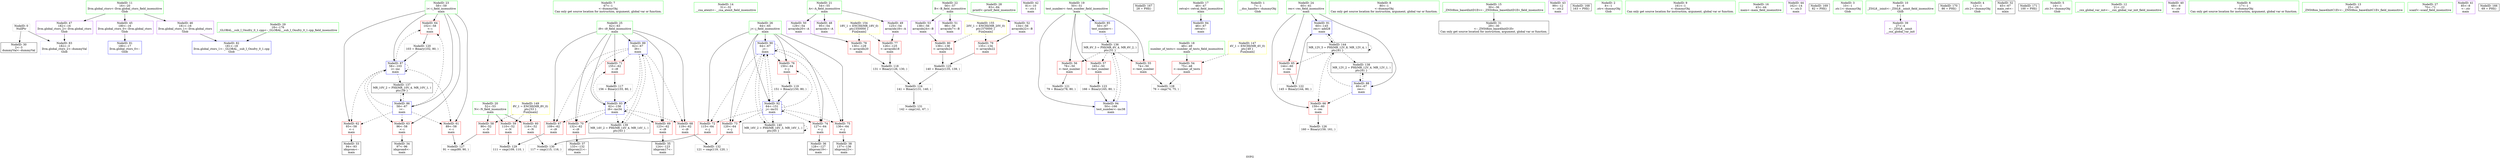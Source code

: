 digraph "SVFG" {
	label="SVFG";

	Node0x55cf81e30350 [shape=record,color=grey,label="{NodeID: 0\nNullPtr}"];
	Node0x55cf81e30350 -> Node0x55cf81e46670[style=solid];
	Node0x55cf81e30350 -> Node0x55cf81e4a2f0[style=solid];
	Node0x55cf81e4a8d0 [shape=record,color=blue,label="{NodeID: 90\n64\<--67\nj\<--\nmain\n}"];
	Node0x55cf81e4a8d0 -> Node0x55cf81e499a0[style=dashed];
	Node0x55cf81e4a8d0 -> Node0x55cf81e49a70[style=dashed];
	Node0x55cf81e4a8d0 -> Node0x55cf81e49b40[style=dashed];
	Node0x55cf81e4a8d0 -> Node0x55cf81e49c10[style=dashed];
	Node0x55cf81e4a8d0 -> Node0x55cf81e49ce0[style=dashed];
	Node0x55cf81e4a8d0 -> Node0x55cf81e4a8d0[style=dashed];
	Node0x55cf81e4a8d0 -> Node0x55cf81e4aa70[style=dashed];
	Node0x55cf81e4a8d0 -> Node0x55cf81e54a00[style=dashed];
	Node0x55cf81e309e0 [shape=record,color=green,label="{NodeID: 7\n67\<--1\n\<--dummyObj\nCan only get source location for instruction, argument, global var or function.}"];
	Node0x55cf81e30690 [shape=record,color=green,label="{NodeID: 14\n31\<--32\n__cxa_atexit\<--__cxa_atexit_field_insensitive\n}"];
	Node0x55cf81e45f20 [shape=record,color=green,label="{NodeID: 21\n54\<--55\nA\<--A_field_insensitive\nmain\n}"];
	Node0x55cf81e45f20 -> Node0x55cf81e48620[style=solid];
	Node0x55cf81e45f20 -> Node0x55cf81e486f0[style=solid];
	Node0x55cf81e45f20 -> Node0x55cf81e487c0[style=solid];
	Node0x55cf81e464d0 [shape=record,color=green,label="{NodeID: 28\n83\<--84\nprintf\<--printf_field_insensitive\n}"];
	Node0x55cf81e4c6b0 [shape=record,color=grey,label="{NodeID: 118\n131 = Binary(126, 130, )\n}"];
	Node0x55cf81e4c6b0 -> Node0x55cf81e4cfb0[style=solid];
	Node0x55cf81e46ae0 [shape=record,color=black,label="{NodeID: 35\n124\<--123\nidxprom17\<--\nmain\n}"];
	Node0x55cf81e4d130 [shape=record,color=grey,label="{NodeID: 125\n140 = Binary(135, 139, )\n}"];
	Node0x55cf81e4d130 -> Node0x55cf81e4cfb0[style=solid];
	Node0x55cf81e47090 [shape=record,color=purple,label="{NodeID: 42\n81\<--10\n\<--.str.1\nmain\n}"];
	Node0x55cf81e4e3c0 [shape=record,color=grey,label="{NodeID: 132\n121 = cmp(119, 120, )\n}"];
	Node0x55cf81e486f0 [shape=record,color=purple,label="{NodeID: 49\n125\<--54\narrayidx18\<--A\nmain\n}"];
	Node0x55cf81e486f0 -> Node0x55cf81e49db0[style=solid];
	Node0x55cf81e54500 [shape=record,color=black,label="{NodeID: 139\nMR_14V_2 = PHI(MR_14V_4, MR_14V_1, )\npts\{63 \}\n}"];
	Node0x55cf81e54500 -> Node0x55cf81e4a800[style=dashed];
	Node0x55cf81e48ca0 [shape=record,color=red,label="{NodeID: 56\n78\<--50\n\<--test_number\nmain\n}"];
	Node0x55cf81e48ca0 -> Node0x55cf81e4cb30[style=solid];
	Node0x55cf81e49250 [shape=record,color=red,label="{NodeID: 63\n96\<--58\n\<--i\nmain\n}"];
	Node0x55cf81e49250 -> Node0x55cf81e46a10[style=solid];
	Node0x55cf81e49800 [shape=record,color=red,label="{NodeID: 70\n132\<--62\n\<--i9\nmain\n}"];
	Node0x55cf81e49800 -> Node0x55cf81e46c80[style=solid];
	Node0x55cf81e49db0 [shape=record,color=red,label="{NodeID: 77\n126\<--125\n\<--arrayidx18\nmain\n}"];
	Node0x55cf81e49db0 -> Node0x55cf81e4c6b0[style=solid];
	Node0x55cf81e5e6f0 [shape=record,color=black,label="{NodeID: 167\n28 = PHI()\n}"];
	Node0x55cf81e4a3f0 [shape=record,color=blue,label="{NodeID: 84\n46\<--67\nretval\<--\nmain\n}"];
	Node0x55cf81e2f460 [shape=record,color=green,label="{NodeID: 1\n7\<--1\n__dso_handle\<--dummyObj\nGlob }"];
	Node0x55cf81e4a9a0 [shape=record,color=blue,label="{NodeID: 91\n60\<--145\nres\<--add28\nmain\n}"];
	Node0x55cf81e4a9a0 -> Node0x55cf81e55e00[style=dashed];
	Node0x55cf81e30a70 [shape=record,color=green,label="{NodeID: 8\n80\<--1\n\<--dummyObj\nCan only get source location for instruction, argument, global var or function.}"];
	Node0x55cf81e45b00 [shape=record,color=green,label="{NodeID: 15\n30\<--36\n_ZNSt8ios_base4InitD1Ev\<--_ZNSt8ios_base4InitD1Ev_field_insensitive\n}"];
	Node0x55cf81e45b00 -> Node0x55cf81e46770[style=solid];
	Node0x55cf81e45ff0 [shape=record,color=green,label="{NodeID: 22\n56\<--57\nB\<--B_field_insensitive\nmain\n}"];
	Node0x55cf81e45ff0 -> Node0x55cf81e48890[style=solid];
	Node0x55cf81e45ff0 -> Node0x55cf81e48960[style=solid];
	Node0x55cf81e45ff0 -> Node0x55cf81e48a30[style=solid];
	Node0x55cf81e465a0 [shape=record,color=green,label="{NodeID: 29\n18\<--176\n_GLOBAL__sub_I_Onufry_0_1.cpp\<--_GLOBAL__sub_I_Onufry_0_1.cpp_field_insensitive\n}"];
	Node0x55cf81e465a0 -> Node0x55cf81e4a1f0[style=solid];
	Node0x55cf81e4c830 [shape=record,color=grey,label="{NodeID: 119\n151 = Binary(150, 80, )\n}"];
	Node0x55cf81e4c830 -> Node0x55cf81e4aa70[style=solid];
	Node0x55cf81e46bb0 [shape=record,color=black,label="{NodeID: 36\n128\<--127\nidxprom19\<--\nmain\n}"];
	Node0x55cf81e47e50 [shape=record,color=grey,label="{NodeID: 126\n160 = Binary(159, 161, )\n}"];
	Node0x55cf81e47160 [shape=record,color=purple,label="{NodeID: 43\n99\<--12\n\<--.str.2\nmain\n}"];
	Node0x55cf81e487c0 [shape=record,color=purple,label="{NodeID: 50\n129\<--54\narrayidx20\<--A\nmain\n}"];
	Node0x55cf81e487c0 -> Node0x55cf81e49e80[style=solid];
	Node0x55cf81e54a00 [shape=record,color=black,label="{NodeID: 140\nMR_16V_2 = PHI(MR_16V_3, MR_16V_1, )\npts\{65 \}\n}"];
	Node0x55cf81e54a00 -> Node0x55cf81e4a8d0[style=dashed];
	Node0x55cf81e54a00 -> Node0x55cf81e54a00[style=dashed];
	Node0x55cf81e48d70 [shape=record,color=red,label="{NodeID: 57\n165\<--50\n\<--test_number\nmain\n}"];
	Node0x55cf81e48d70 -> Node0x55cf81e4ce30[style=solid];
	Node0x55cf81e57320 [shape=record,color=yellow,style=double,label="{NodeID: 147\n4V_1 = ENCHI(MR_4V_0)\npts\{49 \}\nFun[main]}"];
	Node0x55cf81e57320 -> Node0x55cf81e48b00[style=dashed];
	Node0x55cf81e49320 [shape=record,color=red,label="{NodeID: 64\n102\<--58\n\<--i\nmain\n}"];
	Node0x55cf81e49320 -> Node0x55cf81e4c9b0[style=solid];
	Node0x55cf81e57940 [shape=record,color=yellow,style=double,label="{NodeID: 154\n18V_1 = ENCHI(MR_18V_0)\npts\{550000 \}\nFun[main]}"];
	Node0x55cf81e57940 -> Node0x55cf81e49db0[style=dashed];
	Node0x55cf81e57940 -> Node0x55cf81e49e80[style=dashed];
	Node0x55cf81e498d0 [shape=record,color=red,label="{NodeID: 71\n155\<--62\n\<--i9\nmain\n}"];
	Node0x55cf81e498d0 -> Node0x55cf81e4c530[style=solid];
	Node0x55cf81e49e80 [shape=record,color=red,label="{NodeID: 78\n130\<--129\n\<--arrayidx20\nmain\n}"];
	Node0x55cf81e49e80 -> Node0x55cf81e4c6b0[style=solid];
	Node0x55cf81e5e7f0 [shape=record,color=black,label="{NodeID: 168\n163 = PHI()\n}"];
	Node0x55cf81e4a4c0 [shape=record,color=blue,label="{NodeID: 85\n50\<--67\ntest_number\<--\nmain\n}"];
	Node0x55cf81e4a4c0 -> Node0x55cf81e53600[style=dashed];
	Node0x55cf81e31cb0 [shape=record,color=green,label="{NodeID: 2\n8\<--1\n.str\<--dummyObj\nGlob }"];
	Node0x55cf81e4aa70 [shape=record,color=blue,label="{NodeID: 92\n64\<--151\nj\<--inc31\nmain\n}"];
	Node0x55cf81e4aa70 -> Node0x55cf81e499a0[style=dashed];
	Node0x55cf81e4aa70 -> Node0x55cf81e49a70[style=dashed];
	Node0x55cf81e4aa70 -> Node0x55cf81e49b40[style=dashed];
	Node0x55cf81e4aa70 -> Node0x55cf81e49c10[style=dashed];
	Node0x55cf81e4aa70 -> Node0x55cf81e49ce0[style=dashed];
	Node0x55cf81e4aa70 -> Node0x55cf81e4a8d0[style=dashed];
	Node0x55cf81e4aa70 -> Node0x55cf81e4aa70[style=dashed];
	Node0x55cf81e4aa70 -> Node0x55cf81e54a00[style=dashed];
	Node0x55cf81e30bc0 [shape=record,color=green,label="{NodeID: 9\n161\<--1\n\<--dummyObj\nCan only get source location for instruction, argument, global var or function.}"];
	Node0x55cf81e45b90 [shape=record,color=green,label="{NodeID: 16\n43\<--44\nmain\<--main_field_insensitive\n}"];
	Node0x55cf81e460c0 [shape=record,color=green,label="{NodeID: 23\n58\<--59\ni\<--i_field_insensitive\nmain\n}"];
	Node0x55cf81e460c0 -> Node0x55cf81e490b0[style=solid];
	Node0x55cf81e460c0 -> Node0x55cf81e49180[style=solid];
	Node0x55cf81e460c0 -> Node0x55cf81e49250[style=solid];
	Node0x55cf81e460c0 -> Node0x55cf81e49320[style=solid];
	Node0x55cf81e460c0 -> Node0x55cf81e4a590[style=solid];
	Node0x55cf81e460c0 -> Node0x55cf81e4a660[style=solid];
	Node0x55cf81e46670 [shape=record,color=black,label="{NodeID: 30\n2\<--3\ndummyVal\<--dummyVal\n}"];
	Node0x55cf81e4c9b0 [shape=record,color=grey,label="{NodeID: 120\n103 = Binary(102, 80, )\n}"];
	Node0x55cf81e4c9b0 -> Node0x55cf81e4a660[style=solid];
	Node0x55cf81e46c80 [shape=record,color=black,label="{NodeID: 37\n133\<--132\nidxprom21\<--\nmain\n}"];
	Node0x55cf81e47fd0 [shape=record,color=grey,label="{NodeID: 127\n91 = cmp(89, 90, )\n}"];
	Node0x55cf81e47230 [shape=record,color=purple,label="{NodeID: 44\n162\<--14\n\<--.str.3\nmain\n}"];
	Node0x55cf81e48890 [shape=record,color=purple,label="{NodeID: 51\n98\<--56\narrayidx7\<--B\nmain\n}"];
	Node0x55cf81e48e40 [shape=record,color=red,label="{NodeID: 58\n90\<--52\n\<--N\nmain\n}"];
	Node0x55cf81e48e40 -> Node0x55cf81e47fd0[style=solid];
	Node0x55cf81e493f0 [shape=record,color=red,label="{NodeID: 65\n144\<--60\n\<--res\nmain\n}"];
	Node0x55cf81e493f0 -> Node0x55cf81e4ccb0[style=solid];
	Node0x55cf81e57a20 [shape=record,color=yellow,style=double,label="{NodeID: 155\n20V_1 = ENCHI(MR_20V_0)\npts\{570000 \}\nFun[main]}"];
	Node0x55cf81e57a20 -> Node0x55cf81e49f50[style=dashed];
	Node0x55cf81e57a20 -> Node0x55cf81e4a020[style=dashed];
	Node0x55cf81e499a0 [shape=record,color=red,label="{NodeID: 72\n115\<--64\n\<--j\nmain\n}"];
	Node0x55cf81e499a0 -> Node0x55cf81e48450[style=solid];
	Node0x55cf81e49f50 [shape=record,color=red,label="{NodeID: 79\n135\<--134\n\<--arrayidx22\nmain\n}"];
	Node0x55cf81e49f50 -> Node0x55cf81e4d130[style=solid];
	Node0x55cf81e5e8f0 [shape=record,color=black,label="{NodeID: 169\n82 = PHI()\n}"];
	Node0x55cf81e4a590 [shape=record,color=blue,label="{NodeID: 86\n58\<--67\ni\<--\nmain\n}"];
	Node0x55cf81e4a590 -> Node0x55cf81e490b0[style=dashed];
	Node0x55cf81e4a590 -> Node0x55cf81e49180[style=dashed];
	Node0x55cf81e4a590 -> Node0x55cf81e49250[style=dashed];
	Node0x55cf81e4a590 -> Node0x55cf81e49320[style=dashed];
	Node0x55cf81e4a590 -> Node0x55cf81e4a660[style=dashed];
	Node0x55cf81e4a590 -> Node0x55cf81e53b00[style=dashed];
	Node0x55cf81e319f0 [shape=record,color=green,label="{NodeID: 3\n10\<--1\n.str.1\<--dummyObj\nGlob }"];
	Node0x55cf81e4ab40 [shape=record,color=blue,label="{NodeID: 93\n62\<--156\ni9\<--inc34\nmain\n}"];
	Node0x55cf81e4ab40 -> Node0x55cf81e49590[style=dashed];
	Node0x55cf81e4ab40 -> Node0x55cf81e49660[style=dashed];
	Node0x55cf81e4ab40 -> Node0x55cf81e49730[style=dashed];
	Node0x55cf81e4ab40 -> Node0x55cf81e49800[style=dashed];
	Node0x55cf81e4ab40 -> Node0x55cf81e498d0[style=dashed];
	Node0x55cf81e4ab40 -> Node0x55cf81e4ab40[style=dashed];
	Node0x55cf81e4ab40 -> Node0x55cf81e54500[style=dashed];
	Node0x55cf81e307a0 [shape=record,color=green,label="{NodeID: 10\n4\<--6\n_ZStL8__ioinit\<--_ZStL8__ioinit_field_insensitive\nGlob }"];
	Node0x55cf81e307a0 -> Node0x55cf81e46e20[style=solid];
	Node0x55cf81e45c20 [shape=record,color=green,label="{NodeID: 17\n46\<--47\nretval\<--retval_field_insensitive\nmain\n}"];
	Node0x55cf81e45c20 -> Node0x55cf81e4a3f0[style=solid];
	Node0x55cf81e46190 [shape=record,color=green,label="{NodeID: 24\n60\<--61\nres\<--res_field_insensitive\nmain\n}"];
	Node0x55cf81e46190 -> Node0x55cf81e493f0[style=solid];
	Node0x55cf81e46190 -> Node0x55cf81e494c0[style=solid];
	Node0x55cf81e46190 -> Node0x55cf81e4a730[style=solid];
	Node0x55cf81e46190 -> Node0x55cf81e4a9a0[style=solid];
	Node0x55cf81e46770 [shape=record,color=black,label="{NodeID: 31\n29\<--30\n\<--_ZNSt8ios_base4InitD1Ev\nCan only get source location for instruction, argument, global var or function.}"];
	Node0x55cf81e4cb30 [shape=record,color=grey,label="{NodeID: 121\n79 = Binary(78, 80, )\n}"];
	Node0x55cf81e46d50 [shape=record,color=black,label="{NodeID: 38\n137\<--136\nidxprom23\<--\nmain\n}"];
	Node0x55cf81e48150 [shape=record,color=grey,label="{NodeID: 128\n76 = cmp(74, 75, )\n}"];
	Node0x55cf81e47300 [shape=record,color=purple,label="{NodeID: 45\n180\<--16\nllvm.global_ctors_0\<--llvm.global_ctors\nGlob }"];
	Node0x55cf81e47300 -> Node0x55cf81e4a0f0[style=solid];
	Node0x55cf81e48960 [shape=record,color=purple,label="{NodeID: 52\n134\<--56\narrayidx22\<--B\nmain\n}"];
	Node0x55cf81e48960 -> Node0x55cf81e49f50[style=solid];
	Node0x55cf81e48f10 [shape=record,color=red,label="{NodeID: 59\n110\<--52\n\<--N\nmain\n}"];
	Node0x55cf81e48f10 -> Node0x55cf81e482d0[style=solid];
	Node0x55cf81e574e0 [shape=record,color=yellow,style=double,label="{NodeID: 149\n8V_1 = ENCHI(MR_8V_0)\npts\{53 \}\nFun[main]}"];
	Node0x55cf81e574e0 -> Node0x55cf81e48e40[style=dashed];
	Node0x55cf81e574e0 -> Node0x55cf81e48f10[style=dashed];
	Node0x55cf81e574e0 -> Node0x55cf81e48fe0[style=dashed];
	Node0x55cf81e494c0 [shape=record,color=red,label="{NodeID: 66\n159\<--60\n\<--res\nmain\n}"];
	Node0x55cf81e494c0 -> Node0x55cf81e47e50[style=solid];
	Node0x55cf81e49a70 [shape=record,color=red,label="{NodeID: 73\n120\<--64\n\<--j\nmain\n}"];
	Node0x55cf81e49a70 -> Node0x55cf81e4e3c0[style=solid];
	Node0x55cf81e4a020 [shape=record,color=red,label="{NodeID: 80\n139\<--138\n\<--arrayidx24\nmain\n}"];
	Node0x55cf81e4a020 -> Node0x55cf81e4d130[style=solid];
	Node0x55cf81e5e9f0 [shape=record,color=black,label="{NodeID: 170\n86 = PHI()\n}"];
	Node0x55cf81e4a660 [shape=record,color=blue,label="{NodeID: 87\n58\<--103\ni\<--inc\nmain\n}"];
	Node0x55cf81e4a660 -> Node0x55cf81e490b0[style=dashed];
	Node0x55cf81e4a660 -> Node0x55cf81e49180[style=dashed];
	Node0x55cf81e4a660 -> Node0x55cf81e49250[style=dashed];
	Node0x55cf81e4a660 -> Node0x55cf81e49320[style=dashed];
	Node0x55cf81e4a660 -> Node0x55cf81e4a660[style=dashed];
	Node0x55cf81e4a660 -> Node0x55cf81e53b00[style=dashed];
	Node0x55cf81e31180 [shape=record,color=green,label="{NodeID: 4\n12\<--1\n.str.2\<--dummyObj\nGlob }"];
	Node0x55cf81e4ac10 [shape=record,color=blue,label="{NodeID: 94\n50\<--166\ntest_number\<--inc38\nmain\n}"];
	Node0x55cf81e4ac10 -> Node0x55cf81e53600[style=dashed];
	Node0x55cf81e30870 [shape=record,color=green,label="{NodeID: 11\n16\<--20\nllvm.global_ctors\<--llvm.global_ctors_field_insensitive\nGlob }"];
	Node0x55cf81e30870 -> Node0x55cf81e47300[style=solid];
	Node0x55cf81e30870 -> Node0x55cf81e47400[style=solid];
	Node0x55cf81e30870 -> Node0x55cf81e47500[style=solid];
	Node0x55cf81e45cb0 [shape=record,color=green,label="{NodeID: 18\n48\<--49\nnumber_of_tests\<--number_of_tests_field_insensitive\nmain\n}"];
	Node0x55cf81e45cb0 -> Node0x55cf81e48b00[style=solid];
	Node0x55cf81e46260 [shape=record,color=green,label="{NodeID: 25\n62\<--63\ni9\<--i9_field_insensitive\nmain\n}"];
	Node0x55cf81e46260 -> Node0x55cf81e49590[style=solid];
	Node0x55cf81e46260 -> Node0x55cf81e49660[style=solid];
	Node0x55cf81e46260 -> Node0x55cf81e49730[style=solid];
	Node0x55cf81e46260 -> Node0x55cf81e49800[style=solid];
	Node0x55cf81e46260 -> Node0x55cf81e498d0[style=solid];
	Node0x55cf81e46260 -> Node0x55cf81e4a800[style=solid];
	Node0x55cf81e46260 -> Node0x55cf81e4ab40[style=solid];
	Node0x55cf81e46870 [shape=record,color=black,label="{NodeID: 32\n45\<--67\nmain_ret\<--\nmain\n}"];
	Node0x55cf81e4ccb0 [shape=record,color=grey,label="{NodeID: 122\n145 = Binary(144, 80, )\n}"];
	Node0x55cf81e4ccb0 -> Node0x55cf81e4a9a0[style=solid];
	Node0x55cf81e46e20 [shape=record,color=purple,label="{NodeID: 39\n27\<--4\n\<--_ZStL8__ioinit\n__cxx_global_var_init\n}"];
	Node0x55cf81e482d0 [shape=record,color=grey,label="{NodeID: 129\n111 = cmp(109, 110, )\n}"];
	Node0x55cf81e47400 [shape=record,color=purple,label="{NodeID: 46\n181\<--16\nllvm.global_ctors_1\<--llvm.global_ctors\nGlob }"];
	Node0x55cf81e47400 -> Node0x55cf81e4a1f0[style=solid];
	Node0x55cf81e53600 [shape=record,color=black,label="{NodeID: 136\nMR_6V_3 = PHI(MR_6V_4, MR_6V_2, )\npts\{51 \}\n}"];
	Node0x55cf81e53600 -> Node0x55cf81e48bd0[style=dashed];
	Node0x55cf81e53600 -> Node0x55cf81e48ca0[style=dashed];
	Node0x55cf81e53600 -> Node0x55cf81e48d70[style=dashed];
	Node0x55cf81e53600 -> Node0x55cf81e4ac10[style=dashed];
	Node0x55cf81e48a30 [shape=record,color=purple,label="{NodeID: 53\n138\<--56\narrayidx24\<--B\nmain\n}"];
	Node0x55cf81e48a30 -> Node0x55cf81e4a020[style=solid];
	Node0x55cf81e48fe0 [shape=record,color=red,label="{NodeID: 60\n116\<--52\n\<--N\nmain\n}"];
	Node0x55cf81e48fe0 -> Node0x55cf81e48450[style=solid];
	Node0x55cf81e49590 [shape=record,color=red,label="{NodeID: 67\n109\<--62\n\<--i9\nmain\n}"];
	Node0x55cf81e49590 -> Node0x55cf81e482d0[style=solid];
	Node0x55cf81e49b40 [shape=record,color=red,label="{NodeID: 74\n127\<--64\n\<--j\nmain\n}"];
	Node0x55cf81e49b40 -> Node0x55cf81e46bb0[style=solid];
	Node0x55cf81e4a0f0 [shape=record,color=blue,label="{NodeID: 81\n180\<--17\nllvm.global_ctors_0\<--\nGlob }"];
	Node0x55cf81e5eaf0 [shape=record,color=black,label="{NodeID: 171\n100 = PHI()\n}"];
	Node0x55cf81e4a730 [shape=record,color=blue,label="{NodeID: 88\n60\<--67\nres\<--\nmain\n}"];
	Node0x55cf81e4a730 -> Node0x55cf81e494c0[style=dashed];
	Node0x55cf81e4a730 -> Node0x55cf81e54000[style=dashed];
	Node0x55cf81e4a730 -> Node0x55cf81e55e00[style=dashed];
	Node0x55cf81e31ad0 [shape=record,color=green,label="{NodeID: 5\n14\<--1\n.str.3\<--dummyObj\nGlob }"];
	Node0x55cf81e304f0 [shape=record,color=green,label="{NodeID: 12\n21\<--22\n__cxx_global_var_init\<--__cxx_global_var_init_field_insensitive\n}"];
	Node0x55cf81e45d80 [shape=record,color=green,label="{NodeID: 19\n50\<--51\ntest_number\<--test_number_field_insensitive\nmain\n}"];
	Node0x55cf81e45d80 -> Node0x55cf81e48bd0[style=solid];
	Node0x55cf81e45d80 -> Node0x55cf81e48ca0[style=solid];
	Node0x55cf81e45d80 -> Node0x55cf81e48d70[style=solid];
	Node0x55cf81e45d80 -> Node0x55cf81e4a4c0[style=solid];
	Node0x55cf81e45d80 -> Node0x55cf81e4ac10[style=solid];
	Node0x55cf81e46330 [shape=record,color=green,label="{NodeID: 26\n64\<--65\nj\<--j_field_insensitive\nmain\n}"];
	Node0x55cf81e46330 -> Node0x55cf81e499a0[style=solid];
	Node0x55cf81e46330 -> Node0x55cf81e49a70[style=solid];
	Node0x55cf81e46330 -> Node0x55cf81e49b40[style=solid];
	Node0x55cf81e46330 -> Node0x55cf81e49c10[style=solid];
	Node0x55cf81e46330 -> Node0x55cf81e49ce0[style=solid];
	Node0x55cf81e46330 -> Node0x55cf81e4a8d0[style=solid];
	Node0x55cf81e46330 -> Node0x55cf81e4aa70[style=solid];
	Node0x55cf81e46940 [shape=record,color=black,label="{NodeID: 33\n94\<--93\nidxprom\<--\nmain\n}"];
	Node0x55cf81e4ce30 [shape=record,color=grey,label="{NodeID: 123\n166 = Binary(165, 80, )\n}"];
	Node0x55cf81e4ce30 -> Node0x55cf81e4ac10[style=solid];
	Node0x55cf81e46ef0 [shape=record,color=purple,label="{NodeID: 40\n68\<--8\n\<--.str\nmain\n}"];
	Node0x55cf81e48450 [shape=record,color=grey,label="{NodeID: 130\n117 = cmp(115, 116, )\n}"];
	Node0x55cf81e47500 [shape=record,color=purple,label="{NodeID: 47\n182\<--16\nllvm.global_ctors_2\<--llvm.global_ctors\nGlob }"];
	Node0x55cf81e47500 -> Node0x55cf81e4a2f0[style=solid];
	Node0x55cf81e53b00 [shape=record,color=black,label="{NodeID: 137\nMR_10V_2 = PHI(MR_10V_4, MR_10V_1, )\npts\{59 \}\n}"];
	Node0x55cf81e53b00 -> Node0x55cf81e4a590[style=dashed];
	Node0x55cf81e48b00 [shape=record,color=red,label="{NodeID: 54\n75\<--48\n\<--number_of_tests\nmain\n}"];
	Node0x55cf81e48b00 -> Node0x55cf81e48150[style=solid];
	Node0x55cf81e55e00 [shape=record,color=black,label="{NodeID: 144\nMR_12V_5 = PHI(MR_12V_8, MR_12V_4, )\npts\{61 \}\n}"];
	Node0x55cf81e55e00 -> Node0x55cf81e493f0[style=dashed];
	Node0x55cf81e55e00 -> Node0x55cf81e494c0[style=dashed];
	Node0x55cf81e55e00 -> Node0x55cf81e4a9a0[style=dashed];
	Node0x55cf81e55e00 -> Node0x55cf81e54000[style=dashed];
	Node0x55cf81e55e00 -> Node0x55cf81e55e00[style=dashed];
	Node0x55cf81e490b0 [shape=record,color=red,label="{NodeID: 61\n89\<--58\n\<--i\nmain\n}"];
	Node0x55cf81e490b0 -> Node0x55cf81e47fd0[style=solid];
	Node0x55cf81e49660 [shape=record,color=red,label="{NodeID: 68\n119\<--62\n\<--i9\nmain\n}"];
	Node0x55cf81e49660 -> Node0x55cf81e4e3c0[style=solid];
	Node0x55cf81e49c10 [shape=record,color=red,label="{NodeID: 75\n136\<--64\n\<--j\nmain\n}"];
	Node0x55cf81e49c10 -> Node0x55cf81e46d50[style=solid];
	Node0x55cf81e4a1f0 [shape=record,color=blue,label="{NodeID: 82\n181\<--18\nllvm.global_ctors_1\<--_GLOBAL__sub_I_Onufry_0_1.cpp\nGlob }"];
	Node0x55cf81e4a800 [shape=record,color=blue,label="{NodeID: 89\n62\<--67\ni9\<--\nmain\n}"];
	Node0x55cf81e4a800 -> Node0x55cf81e49590[style=dashed];
	Node0x55cf81e4a800 -> Node0x55cf81e49660[style=dashed];
	Node0x55cf81e4a800 -> Node0x55cf81e49730[style=dashed];
	Node0x55cf81e4a800 -> Node0x55cf81e49800[style=dashed];
	Node0x55cf81e4a800 -> Node0x55cf81e498d0[style=dashed];
	Node0x55cf81e4a800 -> Node0x55cf81e4ab40[style=dashed];
	Node0x55cf81e4a800 -> Node0x55cf81e54500[style=dashed];
	Node0x55cf81e31b60 [shape=record,color=green,label="{NodeID: 6\n17\<--1\n\<--dummyObj\nCan only get source location for instruction, argument, global var or function.}"];
	Node0x55cf81e305c0 [shape=record,color=green,label="{NodeID: 13\n25\<--26\n_ZNSt8ios_base4InitC1Ev\<--_ZNSt8ios_base4InitC1Ev_field_insensitive\n}"];
	Node0x55cf81e45e50 [shape=record,color=green,label="{NodeID: 20\n52\<--53\nN\<--N_field_insensitive\nmain\n}"];
	Node0x55cf81e45e50 -> Node0x55cf81e48e40[style=solid];
	Node0x55cf81e45e50 -> Node0x55cf81e48f10[style=solid];
	Node0x55cf81e45e50 -> Node0x55cf81e48fe0[style=solid];
	Node0x55cf81e46400 [shape=record,color=green,label="{NodeID: 27\n70\<--71\nscanf\<--scanf_field_insensitive\n}"];
	Node0x55cf81e4c530 [shape=record,color=grey,label="{NodeID: 117\n156 = Binary(155, 80, )\n}"];
	Node0x55cf81e4c530 -> Node0x55cf81e4ab40[style=solid];
	Node0x55cf81e46a10 [shape=record,color=black,label="{NodeID: 34\n97\<--96\nidxprom6\<--\nmain\n}"];
	Node0x55cf81e4cfb0 [shape=record,color=grey,label="{NodeID: 124\n141 = Binary(131, 140, )\n}"];
	Node0x55cf81e4cfb0 -> Node0x55cf81e4e280[style=solid];
	Node0x55cf81e46fc0 [shape=record,color=purple,label="{NodeID: 41\n85\<--8\n\<--.str\nmain\n}"];
	Node0x55cf81e4e280 [shape=record,color=grey,label="{NodeID: 131\n142 = cmp(141, 67, )\n}"];
	Node0x55cf81e48620 [shape=record,color=purple,label="{NodeID: 48\n95\<--54\narrayidx\<--A\nmain\n}"];
	Node0x55cf81e54000 [shape=record,color=black,label="{NodeID: 138\nMR_12V_2 = PHI(MR_12V_4, MR_12V_1, )\npts\{61 \}\n}"];
	Node0x55cf81e54000 -> Node0x55cf81e4a730[style=dashed];
	Node0x55cf81e48bd0 [shape=record,color=red,label="{NodeID: 55\n74\<--50\n\<--test_number\nmain\n}"];
	Node0x55cf81e48bd0 -> Node0x55cf81e48150[style=solid];
	Node0x55cf81e49180 [shape=record,color=red,label="{NodeID: 62\n93\<--58\n\<--i\nmain\n}"];
	Node0x55cf81e49180 -> Node0x55cf81e46940[style=solid];
	Node0x55cf81e49730 [shape=record,color=red,label="{NodeID: 69\n123\<--62\n\<--i9\nmain\n}"];
	Node0x55cf81e49730 -> Node0x55cf81e46ae0[style=solid];
	Node0x55cf81e49ce0 [shape=record,color=red,label="{NodeID: 76\n150\<--64\n\<--j\nmain\n}"];
	Node0x55cf81e49ce0 -> Node0x55cf81e4c830[style=solid];
	Node0x55cf81ca6400 [shape=record,color=black,label="{NodeID: 166\n69 = PHI()\n}"];
	Node0x55cf81e4a2f0 [shape=record,color=blue, style = dotted,label="{NodeID: 83\n182\<--3\nllvm.global_ctors_2\<--dummyVal\nGlob }"];
}
